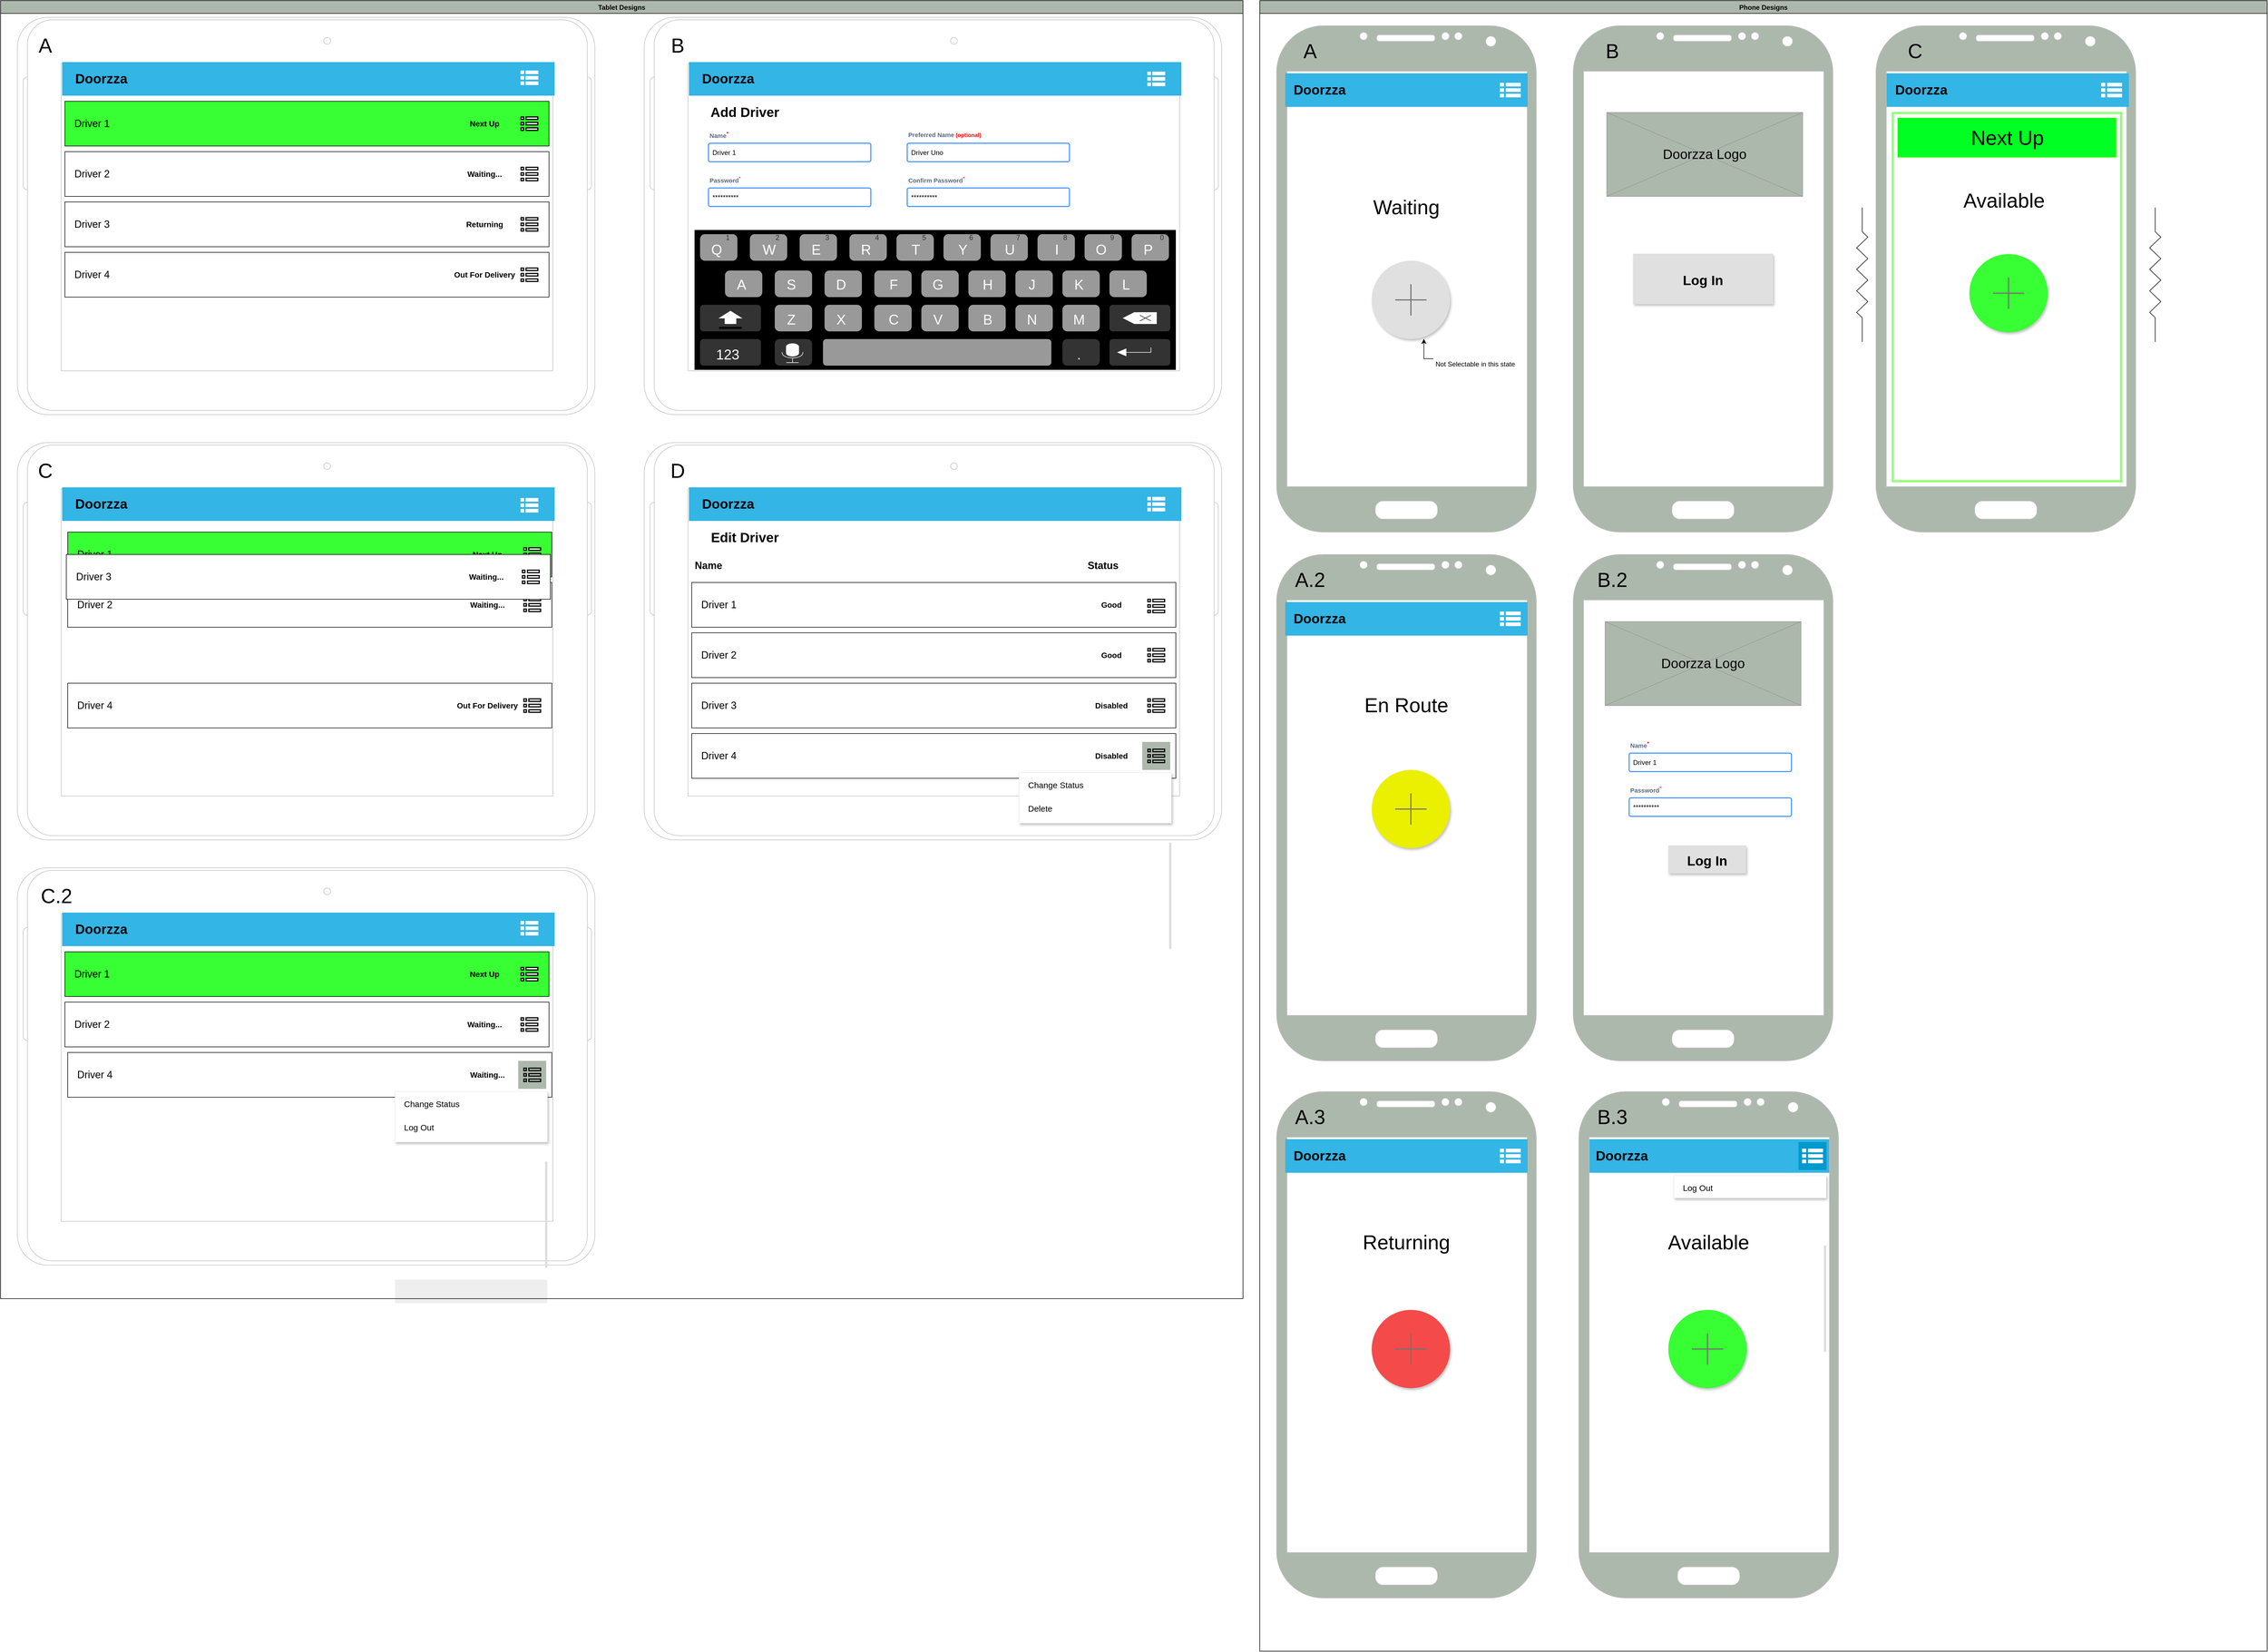 <mxfile version="14.1.8" type="github">
  <diagram id="_kvu0tcYkDNjvVevsuzK" name="Page-1">
    <mxGraphModel dx="6648" dy="3048" grid="1" gridSize="10" guides="1" tooltips="1" connect="1" arrows="1" fold="1" page="1" pageScale="1" pageWidth="850" pageHeight="1100" math="0" shadow="0">
      <root>
        <mxCell id="0" />
        <mxCell id="1" parent="0" />
        <mxCell id="7wyjwXwu_f_uyT5WJrwB-4" value="" style="verticalLabelPosition=bottom;verticalAlign=top;html=1;shadow=0;dashed=0;strokeWidth=1;shape=mxgraph.android.tab2;strokeColor=#c0c0c0;direction=north;" vertex="1" parent="1">
          <mxGeometry x="40" y="800" width="1031.91" height="710" as="geometry" />
        </mxCell>
        <mxCell id="7wyjwXwu_f_uyT5WJrwB-143" value="" style="group" vertex="1" connectable="0" parent="1">
          <mxGeometry x="130" y="960" width="865" height="80" as="geometry" />
        </mxCell>
        <mxCell id="7wyjwXwu_f_uyT5WJrwB-144" value="&lt;font style=&quot;font-size: 18px&quot;&gt;&amp;nbsp; &amp;nbsp;Driver 1&lt;/font&gt;" style="whiteSpace=wrap;html=1;align=left;fillColor=#38FF33;" vertex="1" parent="7wyjwXwu_f_uyT5WJrwB-143">
          <mxGeometry width="865" height="80" as="geometry" />
        </mxCell>
        <mxCell id="7wyjwXwu_f_uyT5WJrwB-145" value="&lt;font style=&quot;font-size: 14px&quot;&gt;&lt;b&gt;Next Up&lt;/b&gt;&lt;/font&gt;" style="text;html=1;strokeColor=none;fillColor=none;align=center;verticalAlign=middle;whiteSpace=wrap;rounded=0;" vertex="1" parent="7wyjwXwu_f_uyT5WJrwB-143">
          <mxGeometry x="715" y="30" width="70" height="20" as="geometry" />
        </mxCell>
        <mxCell id="7wyjwXwu_f_uyT5WJrwB-146" value="" style="html=1;verticalLabelPosition=bottom;align=center;labelBackgroundColor=#000000;verticalAlign=top;strokeWidth=2;strokeColor=#000000;shadow=0;dashed=0;shape=mxgraph.ios7.icons.preferences;pointerEvents=1" vertex="1" parent="7wyjwXwu_f_uyT5WJrwB-143">
          <mxGeometry x="815" y="28" width="30" height="24" as="geometry" />
        </mxCell>
        <mxCell id="7wyjwXwu_f_uyT5WJrwB-147" value="" style="group" vertex="1" connectable="0" parent="1">
          <mxGeometry x="130" y="1050" width="865" height="118" as="geometry" />
        </mxCell>
        <mxCell id="7wyjwXwu_f_uyT5WJrwB-148" value="&lt;font style=&quot;font-size: 18px&quot;&gt;&amp;nbsp; &amp;nbsp;Driver 2&lt;/font&gt;" style="whiteSpace=wrap;html=1;align=left;fillColor=#FFFFFF;" vertex="1" parent="7wyjwXwu_f_uyT5WJrwB-147">
          <mxGeometry width="865" height="80" as="geometry" />
        </mxCell>
        <mxCell id="7wyjwXwu_f_uyT5WJrwB-149" value="&lt;font style=&quot;font-size: 14px&quot;&gt;&lt;b&gt;Waiting...&lt;/b&gt;&lt;/font&gt;" style="text;html=1;strokeColor=none;fillColor=none;align=center;verticalAlign=middle;whiteSpace=wrap;rounded=0;" vertex="1" parent="7wyjwXwu_f_uyT5WJrwB-147">
          <mxGeometry x="715" y="30" width="70" height="20" as="geometry" />
        </mxCell>
        <mxCell id="7wyjwXwu_f_uyT5WJrwB-150" value="" style="html=1;verticalLabelPosition=bottom;align=center;labelBackgroundColor=#000000;verticalAlign=top;strokeWidth=2;strokeColor=#000000;shadow=0;dashed=0;shape=mxgraph.ios7.icons.preferences;pointerEvents=1" vertex="1" parent="7wyjwXwu_f_uyT5WJrwB-147">
          <mxGeometry x="815" y="28" width="30" height="24" as="geometry" />
        </mxCell>
        <mxCell id="7wyjwXwu_f_uyT5WJrwB-151" value="" style="group" vertex="1" connectable="0" parent="1">
          <mxGeometry x="127.5" y="1000" width="865" height="80" as="geometry" />
        </mxCell>
        <mxCell id="7wyjwXwu_f_uyT5WJrwB-152" value="&lt;font style=&quot;font-size: 18px&quot;&gt;&amp;nbsp; &amp;nbsp;Driver 3&lt;/font&gt;" style="whiteSpace=wrap;html=1;align=left;fillColor=#FFFFFF;" vertex="1" parent="7wyjwXwu_f_uyT5WJrwB-151">
          <mxGeometry width="865" height="80" as="geometry" />
        </mxCell>
        <mxCell id="7wyjwXwu_f_uyT5WJrwB-153" value="&lt;font style=&quot;font-size: 14px&quot;&gt;&lt;b&gt;Waiting...&lt;/b&gt;&lt;/font&gt;" style="text;html=1;strokeColor=none;fillColor=none;align=center;verticalAlign=middle;whiteSpace=wrap;rounded=0;" vertex="1" parent="7wyjwXwu_f_uyT5WJrwB-151">
          <mxGeometry x="715" y="30" width="70" height="20" as="geometry" />
        </mxCell>
        <mxCell id="7wyjwXwu_f_uyT5WJrwB-154" value="" style="html=1;verticalLabelPosition=bottom;align=center;labelBackgroundColor=#000000;verticalAlign=top;strokeWidth=2;strokeColor=#000000;shadow=0;dashed=0;shape=mxgraph.ios7.icons.preferences;pointerEvents=1" vertex="1" parent="7wyjwXwu_f_uyT5WJrwB-151">
          <mxGeometry x="815" y="28" width="30" height="24" as="geometry" />
        </mxCell>
        <mxCell id="7wyjwXwu_f_uyT5WJrwB-5" value="" style="verticalLabelPosition=bottom;verticalAlign=top;html=1;shadow=0;dashed=0;strokeWidth=1;shape=mxgraph.android.tab2;strokeColor=#c0c0c0;direction=north;" vertex="1" parent="1">
          <mxGeometry x="1160" y="800" width="1031.91" height="710" as="geometry" />
        </mxCell>
        <mxCell id="7wyjwXwu_f_uyT5WJrwB-2" value="" style="verticalLabelPosition=bottom;verticalAlign=top;html=1;shadow=0;dashed=0;strokeWidth=1;shape=mxgraph.android.tab2;strokeColor=#c0c0c0;direction=north;" vertex="1" parent="1">
          <mxGeometry x="40" y="40" width="1031.91" height="710" as="geometry" />
        </mxCell>
        <mxCell id="7wyjwXwu_f_uyT5WJrwB-3" value="" style="verticalLabelPosition=bottom;verticalAlign=top;html=1;shadow=0;dashed=0;strokeWidth=1;shape=mxgraph.android.tab2;strokeColor=#c0c0c0;direction=north;" vertex="1" parent="1">
          <mxGeometry x="1160" y="40" width="1031.91" height="710" as="geometry" />
        </mxCell>
        <mxCell id="7wyjwXwu_f_uyT5WJrwB-6" value="&lt;font style=&quot;font-size: 36px&quot;&gt;A&lt;/font&gt;" style="text;html=1;strokeColor=none;fillColor=none;align=center;verticalAlign=middle;whiteSpace=wrap;rounded=0;" vertex="1" parent="1">
          <mxGeometry x="50" y="50" width="80" height="80" as="geometry" />
        </mxCell>
        <mxCell id="7wyjwXwu_f_uyT5WJrwB-7" value="&lt;font style=&quot;font-size: 36px&quot;&gt;B&lt;/font&gt;" style="text;html=1;strokeColor=none;fillColor=none;align=center;verticalAlign=middle;whiteSpace=wrap;rounded=0;" vertex="1" parent="1">
          <mxGeometry x="1180" y="50" width="80" height="80" as="geometry" />
        </mxCell>
        <mxCell id="7wyjwXwu_f_uyT5WJrwB-8" value="&lt;font style=&quot;font-size: 36px&quot;&gt;C&lt;/font&gt;" style="text;html=1;strokeColor=none;fillColor=none;align=center;verticalAlign=middle;whiteSpace=wrap;rounded=0;" vertex="1" parent="1">
          <mxGeometry x="50" y="810" width="80" height="80" as="geometry" />
        </mxCell>
        <mxCell id="7wyjwXwu_f_uyT5WJrwB-9" value="&lt;font style=&quot;font-size: 36px&quot;&gt;D&lt;/font&gt;" style="text;html=1;strokeColor=none;fillColor=none;align=center;verticalAlign=middle;whiteSpace=wrap;rounded=0;" vertex="1" parent="1">
          <mxGeometry x="1180" y="810" width="80" height="80" as="geometry" />
        </mxCell>
        <mxCell id="7wyjwXwu_f_uyT5WJrwB-10" value="" style="verticalLabelPosition=bottom;verticalAlign=top;html=1;shadow=0;dashed=0;strokeWidth=1;shape=mxgraph.android.keyboard;" vertex="1" parent="1">
          <mxGeometry x="1250" y="420" width="860" height="250" as="geometry" />
        </mxCell>
        <mxCell id="7wyjwXwu_f_uyT5WJrwB-11" value="" style="verticalLabelPosition=bottom;verticalAlign=top;html=1;shadow=0;dashed=0;strokeWidth=1;strokeColor=none;shape=rect;fillColor=#33b5e5;" vertex="1" parent="1">
          <mxGeometry x="120" y="120" width="880" height="60" as="geometry" />
        </mxCell>
        <mxCell id="7wyjwXwu_f_uyT5WJrwB-13" value="" style="verticalLabelPosition=bottom;verticalAlign=top;html=1;shadow=0;dashed=0;strokeWidth=1;strokeColor=none;shape=rect;fillColor=#33b5e5;" vertex="1" parent="1">
          <mxGeometry x="120" y="880" width="880" height="60" as="geometry" />
        </mxCell>
        <mxCell id="7wyjwXwu_f_uyT5WJrwB-14" value="" style="verticalLabelPosition=bottom;verticalAlign=top;html=1;shadow=0;dashed=0;strokeWidth=1;strokeColor=none;shape=rect;fillColor=#33b5e5;" vertex="1" parent="1">
          <mxGeometry x="1240" y="880" width="880" height="60" as="geometry" />
        </mxCell>
        <mxCell id="7wyjwXwu_f_uyT5WJrwB-15" value="&lt;font style=&quot;font-size: 24px&quot;&gt;&lt;b&gt;Doorzza&lt;/b&gt;&lt;/font&gt;" style="text;html=1;strokeColor=none;fillColor=none;align=center;verticalAlign=middle;whiteSpace=wrap;rounded=0;color=#ffffff;" vertex="1" parent="1">
          <mxGeometry x="170" y="140" width="40" height="20" as="geometry" />
        </mxCell>
        <mxCell id="7wyjwXwu_f_uyT5WJrwB-17" value="&lt;font style=&quot;font-size: 24px&quot;&gt;&lt;b&gt;Doorzza&lt;/b&gt;&lt;/font&gt;" style="text;html=1;strokeColor=none;fillColor=none;align=center;verticalAlign=middle;whiteSpace=wrap;rounded=0;" vertex="1" parent="1">
          <mxGeometry x="170" y="900" width="40" height="20" as="geometry" />
        </mxCell>
        <mxCell id="7wyjwXwu_f_uyT5WJrwB-18" value="&lt;font style=&quot;font-size: 24px&quot;&gt;&lt;b&gt;Doorzza&lt;/b&gt;&lt;/font&gt;" style="text;html=1;strokeColor=none;fillColor=none;align=center;verticalAlign=middle;whiteSpace=wrap;rounded=0;" vertex="1" parent="1">
          <mxGeometry x="1290" y="900" width="40" height="20" as="geometry" />
        </mxCell>
        <mxCell id="7wyjwXwu_f_uyT5WJrwB-22" value="&lt;font style=&quot;font-size: 24px&quot;&gt;&lt;b&gt;Add Driver&lt;/b&gt;&lt;/font&gt;" style="text;html=1;strokeColor=none;fillColor=none;align=center;verticalAlign=middle;whiteSpace=wrap;rounded=0;" vertex="1" parent="1">
          <mxGeometry x="1270" y="200" width="140" height="20" as="geometry" />
        </mxCell>
        <mxCell id="7wyjwXwu_f_uyT5WJrwB-45" value="" style="html=1;verticalLabelPosition=bottom;align=center;labelBackgroundColor=#ffffff;verticalAlign=top;strokeWidth=2;strokeColor=#ffffff;shadow=0;dashed=0;shape=mxgraph.ios7.icons.preferences;pointerEvents=1" vertex="1" parent="1">
          <mxGeometry x="940" y="136" width="30" height="24" as="geometry" />
        </mxCell>
        <mxCell id="7wyjwXwu_f_uyT5WJrwB-46" value="" style="html=1;verticalLabelPosition=bottom;align=center;labelBackgroundColor=#ffffff;verticalAlign=top;strokeWidth=2;strokeColor=#ffffff;shadow=0;dashed=0;shape=mxgraph.ios7.icons.preferences;pointerEvents=1" vertex="1" parent="1">
          <mxGeometry x="940" y="900" width="30" height="24" as="geometry" />
        </mxCell>
        <mxCell id="7wyjwXwu_f_uyT5WJrwB-48" value="" style="html=1;verticalLabelPosition=bottom;align=center;labelBackgroundColor=#ffffff;verticalAlign=top;strokeWidth=2;strokeColor=#ffffff;shadow=0;dashed=0;shape=mxgraph.ios7.icons.preferences;pointerEvents=1" vertex="1" parent="1">
          <mxGeometry x="2060" y="898" width="30" height="24" as="geometry" />
        </mxCell>
        <mxCell id="7wyjwXwu_f_uyT5WJrwB-49" value="Name&lt;sup&gt;&lt;font color=&quot;#ff0000&quot;&gt;*&lt;/font&gt;&lt;/sup&gt;" style="fillColor=none;strokeColor=none;html=1;fontSize=11;fontStyle=0;align=left;fontColor=#596780;fontStyle=1;fontSize=11" vertex="1" parent="1">
          <mxGeometry x="1275" y="240" width="240" height="20" as="geometry" />
        </mxCell>
        <mxCell id="7wyjwXwu_f_uyT5WJrwB-50" value="Driver 1" style="rounded=1;arcSize=9;align=left;spacingLeft=5;strokeColor=#4C9AFF;html=1;strokeWidth=2;fontSize=12;fillColor=#FFFFFF;" vertex="1" parent="1">
          <mxGeometry x="1275" y="265" width="290" height="33" as="geometry" />
        </mxCell>
        <mxCell id="7wyjwXwu_f_uyT5WJrwB-53" value="Password&lt;sup style=&quot;font-weight: normal&quot;&gt;&lt;font color=&quot;#ff0000&quot;&gt;*&lt;/font&gt;&lt;/sup&gt;" style="fillColor=none;strokeColor=none;html=1;fontSize=11;fontStyle=0;align=left;fontColor=#596780;fontStyle=1;fontSize=11" vertex="1" parent="1">
          <mxGeometry x="1275" y="320" width="240" height="20" as="geometry" />
        </mxCell>
        <mxCell id="7wyjwXwu_f_uyT5WJrwB-54" value="**********" style="rounded=1;arcSize=9;align=left;spacingLeft=5;strokeColor=#4C9AFF;html=1;strokeWidth=2;fontSize=12;fillColor=#FFFFFF;" vertex="1" parent="1">
          <mxGeometry x="1275" y="345" width="290" height="33" as="geometry" />
        </mxCell>
        <mxCell id="7wyjwXwu_f_uyT5WJrwB-55" value="Preferred Name&lt;font color=&quot;#ff0000&quot; size=&quot;1&quot;&gt;&amp;nbsp;(optional)&lt;/font&gt;" style="fillColor=none;strokeColor=none;html=1;fontSize=11;fontStyle=0;align=left;fontColor=#596780;fontStyle=1;fontSize=11" vertex="1" parent="1">
          <mxGeometry x="1630" y="240" width="240" height="20" as="geometry" />
        </mxCell>
        <mxCell id="7wyjwXwu_f_uyT5WJrwB-56" value="Driver Uno" style="rounded=1;arcSize=9;align=left;spacingLeft=5;strokeColor=#4C9AFF;html=1;strokeWidth=2;fontSize=12;fillColor=#FFFFFF;" vertex="1" parent="1">
          <mxGeometry x="1630" y="265" width="290" height="33" as="geometry" />
        </mxCell>
        <mxCell id="7wyjwXwu_f_uyT5WJrwB-75" value="&lt;font style=&quot;font-size: 24px&quot;&gt;&lt;b&gt;Edit Driver&lt;/b&gt;&lt;/font&gt;" style="text;html=1;strokeColor=none;fillColor=none;align=center;verticalAlign=middle;whiteSpace=wrap;rounded=0;" vertex="1" parent="1">
          <mxGeometry x="1270" y="960" width="140" height="20" as="geometry" />
        </mxCell>
        <mxCell id="7wyjwXwu_f_uyT5WJrwB-104" value="&lt;font style=&quot;font-size: 18px&quot;&gt;&amp;nbsp; &amp;nbsp;Driver 1&lt;/font&gt;" style="whiteSpace=wrap;html=1;align=left;fillColor=#FFFFFF;" vertex="1" parent="1">
          <mxGeometry x="1245" y="1050" width="865" height="80" as="geometry" />
        </mxCell>
        <mxCell id="7wyjwXwu_f_uyT5WJrwB-105" value="&lt;font style=&quot;font-size: 14px&quot;&gt;&lt;b&gt;Good&lt;/b&gt;&lt;/font&gt;" style="text;html=1;strokeColor=none;fillColor=none;align=center;verticalAlign=middle;whiteSpace=wrap;rounded=0;" vertex="1" parent="1">
          <mxGeometry x="1960" y="1080" width="70" height="20" as="geometry" />
        </mxCell>
        <mxCell id="7wyjwXwu_f_uyT5WJrwB-106" value="&lt;font style=&quot;font-size: 18px&quot;&gt;&amp;nbsp; &amp;nbsp;Driver 2&lt;/font&gt;" style="whiteSpace=wrap;html=1;align=left;fillColor=#FFFFFF;" vertex="1" parent="1">
          <mxGeometry x="1245" y="1140" width="865" height="80" as="geometry" />
        </mxCell>
        <mxCell id="7wyjwXwu_f_uyT5WJrwB-107" value="&lt;font style=&quot;font-size: 14px&quot;&gt;&lt;b&gt;Good&lt;/b&gt;&lt;/font&gt;" style="text;html=1;strokeColor=none;fillColor=none;align=center;verticalAlign=middle;whiteSpace=wrap;rounded=0;" vertex="1" parent="1">
          <mxGeometry x="1960" y="1170" width="70" height="20" as="geometry" />
        </mxCell>
        <mxCell id="7wyjwXwu_f_uyT5WJrwB-108" value="&lt;font style=&quot;font-size: 18px&quot;&gt;&amp;nbsp; &amp;nbsp;Driver 3&lt;/font&gt;" style="whiteSpace=wrap;html=1;align=left;fillColor=#FFFFFF;" vertex="1" parent="1">
          <mxGeometry x="1245" y="1230" width="865" height="80" as="geometry" />
        </mxCell>
        <mxCell id="7wyjwXwu_f_uyT5WJrwB-109" value="&lt;font style=&quot;font-size: 14px&quot;&gt;&lt;b&gt;Disabled&lt;/b&gt;&lt;/font&gt;" style="text;html=1;strokeColor=none;fillColor=none;align=center;verticalAlign=middle;whiteSpace=wrap;rounded=0;" vertex="1" parent="1">
          <mxGeometry x="1960" y="1260" width="70" height="20" as="geometry" />
        </mxCell>
        <mxCell id="7wyjwXwu_f_uyT5WJrwB-110" value="" style="html=1;verticalLabelPosition=bottom;align=center;labelBackgroundColor=#000000;verticalAlign=top;strokeWidth=2;strokeColor=#000000;shadow=0;dashed=0;shape=mxgraph.ios7.icons.preferences;pointerEvents=1" vertex="1" parent="1">
          <mxGeometry x="2060" y="1080" width="30" height="24" as="geometry" />
        </mxCell>
        <mxCell id="7wyjwXwu_f_uyT5WJrwB-111" value="" style="html=1;verticalLabelPosition=bottom;align=center;labelBackgroundColor=#000000;verticalAlign=top;strokeWidth=2;strokeColor=#000000;shadow=0;dashed=0;shape=mxgraph.ios7.icons.preferences;pointerEvents=1" vertex="1" parent="1">
          <mxGeometry x="2060" y="1168" width="30" height="24" as="geometry" />
        </mxCell>
        <mxCell id="7wyjwXwu_f_uyT5WJrwB-112" value="" style="html=1;verticalLabelPosition=bottom;align=center;labelBackgroundColor=#000000;verticalAlign=top;strokeWidth=2;strokeColor=#000000;shadow=0;dashed=0;shape=mxgraph.ios7.icons.preferences;pointerEvents=1" vertex="1" parent="1">
          <mxGeometry x="2060" y="1258" width="30" height="24" as="geometry" />
        </mxCell>
        <mxCell id="7wyjwXwu_f_uyT5WJrwB-113" value="&lt;b&gt;&lt;font style=&quot;font-size: 18px&quot;&gt;Name&lt;/font&gt;&lt;/b&gt;" style="text;html=1;strokeColor=none;fillColor=none;align=center;verticalAlign=middle;whiteSpace=wrap;rounded=0;" vertex="1" parent="1">
          <mxGeometry x="1255" y="1010" width="40" height="20" as="geometry" />
        </mxCell>
        <mxCell id="7wyjwXwu_f_uyT5WJrwB-114" value="&lt;b&gt;&lt;font style=&quot;font-size: 18px&quot;&gt;Status&lt;/font&gt;&lt;/b&gt;" style="text;html=1;strokeColor=none;fillColor=none;align=center;verticalAlign=middle;whiteSpace=wrap;rounded=0;" vertex="1" parent="1">
          <mxGeometry x="1960" y="1010" width="40" height="20" as="geometry" />
        </mxCell>
        <mxCell id="7wyjwXwu_f_uyT5WJrwB-140" value="" style="group" vertex="1" connectable="0" parent="1">
          <mxGeometry x="125" y="280" width="865" height="80" as="geometry" />
        </mxCell>
        <mxCell id="7wyjwXwu_f_uyT5WJrwB-62" value="&lt;font style=&quot;font-size: 18px&quot;&gt;&amp;nbsp; &amp;nbsp;Driver 2&lt;/font&gt;" style="whiteSpace=wrap;html=1;align=left;fillColor=#FFFFFF;" vertex="1" parent="7wyjwXwu_f_uyT5WJrwB-140">
          <mxGeometry width="865" height="80" as="geometry" />
        </mxCell>
        <mxCell id="7wyjwXwu_f_uyT5WJrwB-64" value="&lt;font style=&quot;font-size: 14px&quot;&gt;&lt;b&gt;Waiting...&lt;/b&gt;&lt;/font&gt;" style="text;html=1;strokeColor=none;fillColor=none;align=center;verticalAlign=middle;whiteSpace=wrap;rounded=0;" vertex="1" parent="7wyjwXwu_f_uyT5WJrwB-140">
          <mxGeometry x="715" y="30" width="70" height="20" as="geometry" />
        </mxCell>
        <mxCell id="7wyjwXwu_f_uyT5WJrwB-135" value="" style="html=1;verticalLabelPosition=bottom;align=center;labelBackgroundColor=#000000;verticalAlign=top;strokeWidth=2;strokeColor=#000000;shadow=0;dashed=0;shape=mxgraph.ios7.icons.preferences;pointerEvents=1" vertex="1" parent="7wyjwXwu_f_uyT5WJrwB-140">
          <mxGeometry x="815" y="28" width="30" height="24" as="geometry" />
        </mxCell>
        <mxCell id="7wyjwXwu_f_uyT5WJrwB-141" value="" style="group" vertex="1" connectable="0" parent="1">
          <mxGeometry x="125" y="370" width="865" height="80" as="geometry" />
        </mxCell>
        <mxCell id="7wyjwXwu_f_uyT5WJrwB-61" value="&lt;font style=&quot;font-size: 18px&quot;&gt;&amp;nbsp; &amp;nbsp;Driver 3&lt;/font&gt;" style="whiteSpace=wrap;html=1;align=left;fillColor=#FFFFFF;" vertex="1" parent="7wyjwXwu_f_uyT5WJrwB-141">
          <mxGeometry width="865" height="80" as="geometry" />
        </mxCell>
        <mxCell id="7wyjwXwu_f_uyT5WJrwB-65" value="&lt;font style=&quot;font-size: 14px&quot;&gt;&lt;b&gt;Returning&lt;/b&gt;&lt;/font&gt;" style="text;html=1;strokeColor=none;fillColor=none;align=center;verticalAlign=middle;whiteSpace=wrap;rounded=0;" vertex="1" parent="7wyjwXwu_f_uyT5WJrwB-141">
          <mxGeometry x="715" y="30" width="70" height="20" as="geometry" />
        </mxCell>
        <mxCell id="7wyjwXwu_f_uyT5WJrwB-136" value="" style="html=1;verticalLabelPosition=bottom;align=center;labelBackgroundColor=#000000;verticalAlign=top;strokeWidth=2;strokeColor=#000000;shadow=0;dashed=0;shape=mxgraph.ios7.icons.preferences;pointerEvents=1" vertex="1" parent="7wyjwXwu_f_uyT5WJrwB-141">
          <mxGeometry x="815" y="28" width="30" height="24" as="geometry" />
        </mxCell>
        <mxCell id="7wyjwXwu_f_uyT5WJrwB-142" value="" style="group" vertex="1" connectable="0" parent="1">
          <mxGeometry x="125" y="460" width="865" height="80" as="geometry" />
        </mxCell>
        <mxCell id="7wyjwXwu_f_uyT5WJrwB-63" value="&lt;font style=&quot;font-size: 18px&quot;&gt;&amp;nbsp; &amp;nbsp;Driver 4&lt;/font&gt;" style="whiteSpace=wrap;html=1;align=left;fillColor=#FFFFFF;" vertex="1" parent="7wyjwXwu_f_uyT5WJrwB-142">
          <mxGeometry width="865" height="80" as="geometry" />
        </mxCell>
        <mxCell id="7wyjwXwu_f_uyT5WJrwB-66" value="&lt;font style=&quot;font-size: 14px&quot;&gt;&lt;b&gt;Out For Delivery&lt;/b&gt;&lt;/font&gt;" style="text;html=1;strokeColor=none;fillColor=none;align=center;verticalAlign=middle;whiteSpace=wrap;rounded=0;" vertex="1" parent="7wyjwXwu_f_uyT5WJrwB-142">
          <mxGeometry x="685" y="30" width="130" height="20" as="geometry" />
        </mxCell>
        <mxCell id="7wyjwXwu_f_uyT5WJrwB-137" value="" style="html=1;verticalLabelPosition=bottom;align=center;labelBackgroundColor=#000000;verticalAlign=top;strokeWidth=2;strokeColor=#000000;shadow=0;dashed=0;shape=mxgraph.ios7.icons.preferences;pointerEvents=1" vertex="1" parent="7wyjwXwu_f_uyT5WJrwB-142">
          <mxGeometry x="815" y="28" width="30" height="24" as="geometry" />
        </mxCell>
        <mxCell id="7wyjwXwu_f_uyT5WJrwB-155" value="" style="group" vertex="1" connectable="0" parent="1">
          <mxGeometry x="130" y="1230" width="865" height="80" as="geometry" />
        </mxCell>
        <mxCell id="7wyjwXwu_f_uyT5WJrwB-156" value="&lt;font style=&quot;font-size: 18px&quot;&gt;&amp;nbsp; &amp;nbsp;Driver 4&lt;/font&gt;" style="whiteSpace=wrap;html=1;align=left;fillColor=#FFFFFF;" vertex="1" parent="7wyjwXwu_f_uyT5WJrwB-155">
          <mxGeometry width="865" height="80" as="geometry" />
        </mxCell>
        <mxCell id="7wyjwXwu_f_uyT5WJrwB-157" value="&lt;font style=&quot;font-size: 14px&quot;&gt;&lt;b&gt;Out For Delivery&lt;/b&gt;&lt;/font&gt;" style="text;html=1;strokeColor=none;fillColor=none;align=center;verticalAlign=middle;whiteSpace=wrap;rounded=0;" vertex="1" parent="7wyjwXwu_f_uyT5WJrwB-155">
          <mxGeometry x="685" y="30" width="130" height="20" as="geometry" />
        </mxCell>
        <mxCell id="7wyjwXwu_f_uyT5WJrwB-158" value="" style="html=1;verticalLabelPosition=bottom;align=center;labelBackgroundColor=#000000;verticalAlign=top;strokeWidth=2;strokeColor=#000000;shadow=0;dashed=0;shape=mxgraph.ios7.icons.preferences;pointerEvents=1" vertex="1" parent="7wyjwXwu_f_uyT5WJrwB-155">
          <mxGeometry x="815" y="28" width="30" height="24" as="geometry" />
        </mxCell>
        <mxCell id="7wyjwXwu_f_uyT5WJrwB-131" value="" style="shape=image;html=1;verticalAlign=top;verticalLabelPosition=bottom;labelBackgroundColor=#ffffff;imageAspect=0;aspect=fixed;image=https://cdn2.iconfinder.com/data/icons/font-awesome/1792/hand-o-up-128.png;fillColor=#ADB8AC;" vertex="1" parent="1">
          <mxGeometry x="740" y="1050" width="128" height="128" as="geometry" />
        </mxCell>
        <mxCell id="7wyjwXwu_f_uyT5WJrwB-181" value="" style="verticalLabelPosition=bottom;verticalAlign=top;html=1;shadow=0;dashed=0;strokeWidth=1;shape=mxgraph.android.tab2;strokeColor=#c0c0c0;direction=north;" vertex="1" parent="1">
          <mxGeometry x="40" y="1560" width="1031.91" height="710" as="geometry" />
        </mxCell>
        <mxCell id="7wyjwXwu_f_uyT5WJrwB-182" value="&lt;font style=&quot;font-size: 36px&quot;&gt;C.2&lt;/font&gt;" style="text;html=1;strokeColor=none;fillColor=none;align=center;verticalAlign=middle;whiteSpace=wrap;rounded=0;" vertex="1" parent="1">
          <mxGeometry x="70" y="1570" width="80" height="80" as="geometry" />
        </mxCell>
        <mxCell id="7wyjwXwu_f_uyT5WJrwB-183" value="" style="verticalLabelPosition=bottom;verticalAlign=top;html=1;shadow=0;dashed=0;strokeWidth=1;strokeColor=none;shape=rect;fillColor=#33b5e5;" vertex="1" parent="1">
          <mxGeometry x="120" y="1640" width="880" height="60" as="geometry" />
        </mxCell>
        <mxCell id="7wyjwXwu_f_uyT5WJrwB-184" value="&lt;font style=&quot;font-size: 24px&quot;&gt;&lt;b&gt;Doorzza&lt;/b&gt;&lt;/font&gt;" style="text;html=1;strokeColor=none;fillColor=none;align=center;verticalAlign=middle;whiteSpace=wrap;rounded=0;color=#ffffff;" vertex="1" parent="1">
          <mxGeometry x="170" y="1660" width="40" height="20" as="geometry" />
        </mxCell>
        <mxCell id="7wyjwXwu_f_uyT5WJrwB-185" value="" style="html=1;verticalLabelPosition=bottom;align=center;labelBackgroundColor=#ffffff;verticalAlign=top;strokeWidth=2;strokeColor=#ffffff;shadow=0;dashed=0;shape=mxgraph.ios7.icons.preferences;pointerEvents=1" vertex="1" parent="1">
          <mxGeometry x="940" y="1656" width="30" height="24" as="geometry" />
        </mxCell>
        <mxCell id="7wyjwXwu_f_uyT5WJrwB-186" value="" style="group" vertex="1" connectable="0" parent="1">
          <mxGeometry x="125" y="1710" width="865" height="80" as="geometry" />
        </mxCell>
        <mxCell id="7wyjwXwu_f_uyT5WJrwB-187" value="&lt;font style=&quot;font-size: 18px&quot;&gt;&amp;nbsp; &amp;nbsp;Driver 1&lt;/font&gt;" style="whiteSpace=wrap;html=1;align=left;fillColor=#38FF33;" vertex="1" parent="7wyjwXwu_f_uyT5WJrwB-186">
          <mxGeometry width="865" height="80" as="geometry" />
        </mxCell>
        <mxCell id="7wyjwXwu_f_uyT5WJrwB-188" value="&lt;font style=&quot;font-size: 14px&quot;&gt;&lt;b&gt;Next Up&lt;/b&gt;&lt;/font&gt;" style="text;html=1;strokeColor=none;fillColor=none;align=center;verticalAlign=middle;whiteSpace=wrap;rounded=0;" vertex="1" parent="7wyjwXwu_f_uyT5WJrwB-186">
          <mxGeometry x="715" y="30" width="70" height="20" as="geometry" />
        </mxCell>
        <mxCell id="7wyjwXwu_f_uyT5WJrwB-189" value="" style="html=1;verticalLabelPosition=bottom;align=center;labelBackgroundColor=#000000;verticalAlign=top;strokeWidth=2;strokeColor=#000000;shadow=0;dashed=0;shape=mxgraph.ios7.icons.preferences;pointerEvents=1" vertex="1" parent="7wyjwXwu_f_uyT5WJrwB-186">
          <mxGeometry x="815" y="28" width="30" height="24" as="geometry" />
        </mxCell>
        <mxCell id="7wyjwXwu_f_uyT5WJrwB-190" value="" style="group" vertex="1" connectable="0" parent="1">
          <mxGeometry x="125" y="1800" width="865" height="80" as="geometry" />
        </mxCell>
        <mxCell id="7wyjwXwu_f_uyT5WJrwB-191" value="&lt;font style=&quot;font-size: 18px&quot;&gt;&amp;nbsp; &amp;nbsp;Driver 2&lt;/font&gt;" style="whiteSpace=wrap;html=1;align=left;fillColor=#FFFFFF;" vertex="1" parent="7wyjwXwu_f_uyT5WJrwB-190">
          <mxGeometry width="865" height="80" as="geometry" />
        </mxCell>
        <mxCell id="7wyjwXwu_f_uyT5WJrwB-192" value="&lt;font style=&quot;font-size: 14px&quot;&gt;&lt;b&gt;Waiting...&lt;/b&gt;&lt;/font&gt;" style="text;html=1;strokeColor=none;fillColor=none;align=center;verticalAlign=middle;whiteSpace=wrap;rounded=0;" vertex="1" parent="7wyjwXwu_f_uyT5WJrwB-190">
          <mxGeometry x="715" y="30" width="70" height="20" as="geometry" />
        </mxCell>
        <mxCell id="7wyjwXwu_f_uyT5WJrwB-193" value="" style="html=1;verticalLabelPosition=bottom;align=center;labelBackgroundColor=#000000;verticalAlign=top;strokeWidth=2;strokeColor=#000000;shadow=0;dashed=0;shape=mxgraph.ios7.icons.preferences;pointerEvents=1" vertex="1" parent="7wyjwXwu_f_uyT5WJrwB-190">
          <mxGeometry x="815" y="28" width="30" height="24" as="geometry" />
        </mxCell>
        <mxCell id="7wyjwXwu_f_uyT5WJrwB-214" value="" style="group" vertex="1" connectable="0" parent="1">
          <mxGeometry x="130" y="1890" width="865" height="160" as="geometry" />
        </mxCell>
        <mxCell id="7wyjwXwu_f_uyT5WJrwB-215" value="" style="group" vertex="1" connectable="0" parent="7wyjwXwu_f_uyT5WJrwB-214">
          <mxGeometry width="865" height="80" as="geometry" />
        </mxCell>
        <mxCell id="7wyjwXwu_f_uyT5WJrwB-216" value="&lt;font style=&quot;font-size: 18px&quot;&gt;&amp;nbsp; &amp;nbsp;Driver 4&lt;/font&gt;" style="whiteSpace=wrap;html=1;align=left;fillColor=#FFFFFF;" vertex="1" parent="7wyjwXwu_f_uyT5WJrwB-215">
          <mxGeometry width="865" height="80" as="geometry" />
        </mxCell>
        <mxCell id="7wyjwXwu_f_uyT5WJrwB-217" value="&lt;font style=&quot;font-size: 14px&quot;&gt;&lt;b&gt;Waiting...&lt;/b&gt;&lt;/font&gt;" style="text;html=1;strokeColor=none;fillColor=none;align=center;verticalAlign=middle;whiteSpace=wrap;rounded=0;" vertex="1" parent="7wyjwXwu_f_uyT5WJrwB-215">
          <mxGeometry x="715" y="30" width="70" height="20" as="geometry" />
        </mxCell>
        <mxCell id="7wyjwXwu_f_uyT5WJrwB-218" value="" style="group" vertex="1" connectable="0" parent="7wyjwXwu_f_uyT5WJrwB-215">
          <mxGeometry x="805" y="15" width="50" height="50" as="geometry" />
        </mxCell>
        <mxCell id="7wyjwXwu_f_uyT5WJrwB-219" value="" style="verticalLabelPosition=bottom;verticalAlign=top;html=1;shadow=0;dashed=0;strokeWidth=1;strokeColor=none;shape=rect;fillColor=#ADB8AC;" vertex="1" parent="7wyjwXwu_f_uyT5WJrwB-218">
          <mxGeometry width="50" height="50" as="geometry" />
        </mxCell>
        <mxCell id="7wyjwXwu_f_uyT5WJrwB-220" value="" style="html=1;verticalLabelPosition=bottom;align=center;labelBackgroundColor=#000000;verticalAlign=top;strokeWidth=2;strokeColor=#000000;shadow=0;dashed=0;shape=mxgraph.ios7.icons.preferences;pointerEvents=1;backgroundColor=#ADB8AC;fillColor=#ADB8AC;" vertex="1" parent="7wyjwXwu_f_uyT5WJrwB-218">
          <mxGeometry x="10" y="13" width="30" height="24" as="geometry" />
        </mxCell>
        <mxCell id="7wyjwXwu_f_uyT5WJrwB-221" value="" style="shape=rect;strokeColor=#eeeeee;fillColor=#ffffff;shadow=1;" vertex="1" parent="7wyjwXwu_f_uyT5WJrwB-214">
          <mxGeometry x="585" y="70" width="272" height="90" as="geometry" />
        </mxCell>
        <mxCell id="7wyjwXwu_f_uyT5WJrwB-222" value="Change Status" style="text;verticalAlign=middle;spacing=0;spacingLeft=16;fontSize=15;resizeWidth=1;" vertex="1" parent="7wyjwXwu_f_uyT5WJrwB-221">
          <mxGeometry width="272" height="42" relative="1" as="geometry" />
        </mxCell>
        <mxCell id="7wyjwXwu_f_uyT5WJrwB-223" value="Log Out" style="text;verticalAlign=middle;spacing=0;spacingLeft=16;fontSize=15;resizeWidth=1;" vertex="1" parent="7wyjwXwu_f_uyT5WJrwB-221">
          <mxGeometry width="272" height="42" relative="1" as="geometry">
            <mxPoint y="42" as="offset" />
          </mxGeometry>
        </mxCell>
        <mxCell id="7wyjwXwu_f_uyT5WJrwB-224" value="" style="text;verticalAlign=middle;spacing=0;spacingLeft=16;fontSize=15;resizeWidth=1;fillColor=#eeeeee;" vertex="1" parent="7wyjwXwu_f_uyT5WJrwB-221">
          <mxGeometry width="272" height="42" relative="1" as="geometry">
            <mxPoint y="336" as="offset" />
          </mxGeometry>
        </mxCell>
        <mxCell id="7wyjwXwu_f_uyT5WJrwB-225" value="" style="shape=rect;strokeColor=none;fillColor=#dddddd;" vertex="1" parent="7wyjwXwu_f_uyT5WJrwB-221">
          <mxGeometry x="1" width="4" height="190" relative="1" as="geometry">
            <mxPoint x="-4" y="125" as="offset" />
          </mxGeometry>
        </mxCell>
        <mxCell id="7wyjwXwu_f_uyT5WJrwB-227" value="Tablet Designs" style="swimlane;fillColor=#ADB8AC;" vertex="1" parent="1">
          <mxGeometry x="10" y="10" width="2220" height="2320" as="geometry" />
        </mxCell>
        <mxCell id="7wyjwXwu_f_uyT5WJrwB-228" value="Phone Designs" style="swimlane;fillColor=#ADB8AC;" vertex="1" parent="1">
          <mxGeometry x="2260" y="10" width="1800" height="2950" as="geometry" />
        </mxCell>
        <mxCell id="7wyjwXwu_f_uyT5WJrwB-249" value="" style="verticalLabelPosition=bottom;shadow=0;dashed=0;align=center;html=1;verticalAlign=top;strokeWidth=1;shape=mxgraph.mockup.graphics.simpleIcon;strokeColor=#999999;fillColor=#ADB8AC;" vertex="1" parent="7wyjwXwu_f_uyT5WJrwB-228">
          <mxGeometry x="620" y="200" width="350" height="150" as="geometry" />
        </mxCell>
        <mxCell id="7wyjwXwu_f_uyT5WJrwB-230" value="" style="verticalLabelPosition=bottom;verticalAlign=top;html=1;shadow=0;dashed=0;strokeWidth=1;shape=mxgraph.android.phone2;strokeColor=#c0c0c0;fillColor=#ADB8AC;" vertex="1" parent="7wyjwXwu_f_uyT5WJrwB-228">
          <mxGeometry x="560" y="45" width="464.1" height="905" as="geometry" />
        </mxCell>
        <mxCell id="7wyjwXwu_f_uyT5WJrwB-233" value="&lt;font style=&quot;font-size: 36px&quot;&gt;B&lt;/font&gt;" style="text;html=1;strokeColor=none;fillColor=none;align=center;verticalAlign=middle;whiteSpace=wrap;rounded=0;" vertex="1" parent="7wyjwXwu_f_uyT5WJrwB-228">
          <mxGeometry x="590" y="50" width="80" height="80" as="geometry" />
        </mxCell>
        <mxCell id="7wyjwXwu_f_uyT5WJrwB-244" value="" style="group" vertex="1" connectable="0" parent="7wyjwXwu_f_uyT5WJrwB-228">
          <mxGeometry x="560" y="990" width="464.1" height="905" as="geometry" />
        </mxCell>
        <mxCell id="7wyjwXwu_f_uyT5WJrwB-231" value="" style="verticalLabelPosition=bottom;verticalAlign=top;html=1;shadow=0;dashed=0;strokeWidth=1;shape=mxgraph.android.phone2;strokeColor=#c0c0c0;fillColor=#ADB8AC;" vertex="1" parent="7wyjwXwu_f_uyT5WJrwB-244">
          <mxGeometry width="464.1" height="905" as="geometry" />
        </mxCell>
        <mxCell id="7wyjwXwu_f_uyT5WJrwB-234" value="&lt;font style=&quot;font-size: 36px&quot;&gt;B.2&lt;/font&gt;" style="text;html=1;strokeColor=none;fillColor=none;align=center;verticalAlign=middle;whiteSpace=wrap;rounded=0;" vertex="1" parent="7wyjwXwu_f_uyT5WJrwB-244">
          <mxGeometry x="30" y="5" width="80" height="80" as="geometry" />
        </mxCell>
        <mxCell id="7wyjwXwu_f_uyT5WJrwB-268" value="Name&lt;sup&gt;&lt;font color=&quot;#ff0000&quot;&gt;*&lt;/font&gt;&lt;/sup&gt;" style="fillColor=none;strokeColor=none;html=1;fontSize=11;fontStyle=0;align=left;fontColor=#596780;fontStyle=1;fontSize=11" vertex="1" parent="7wyjwXwu_f_uyT5WJrwB-244">
          <mxGeometry x="100" y="330" width="240" height="20" as="geometry" />
        </mxCell>
        <mxCell id="7wyjwXwu_f_uyT5WJrwB-269" value="Driver 1" style="rounded=1;arcSize=9;align=left;spacingLeft=5;strokeColor=#4C9AFF;html=1;strokeWidth=2;fontSize=12;fillColor=#FFFFFF;" vertex="1" parent="7wyjwXwu_f_uyT5WJrwB-244">
          <mxGeometry x="100" y="355" width="290" height="33" as="geometry" />
        </mxCell>
        <mxCell id="7wyjwXwu_f_uyT5WJrwB-270" value="Password&lt;sup style=&quot;font-weight: normal&quot;&gt;&lt;font color=&quot;#ff0000&quot;&gt;*&lt;/font&gt;&lt;/sup&gt;" style="fillColor=none;strokeColor=none;html=1;fontSize=11;fontStyle=0;align=left;fontColor=#596780;fontStyle=1;fontSize=11" vertex="1" parent="7wyjwXwu_f_uyT5WJrwB-244">
          <mxGeometry x="100" y="410" width="240" height="20" as="geometry" />
        </mxCell>
        <mxCell id="7wyjwXwu_f_uyT5WJrwB-271" value="**********" style="rounded=1;arcSize=9;align=left;spacingLeft=5;strokeColor=#4C9AFF;html=1;strokeWidth=2;fontSize=12;fillColor=#FFFFFF;" vertex="1" parent="7wyjwXwu_f_uyT5WJrwB-244">
          <mxGeometry x="100" y="435" width="290" height="33" as="geometry" />
        </mxCell>
        <mxCell id="7wyjwXwu_f_uyT5WJrwB-273" value="" style="verticalLabelPosition=bottom;shadow=0;dashed=0;align=center;html=1;verticalAlign=top;strokeWidth=1;shape=mxgraph.mockup.graphics.simpleIcon;strokeColor=#999999;fillColor=#ADB8AC;" vertex="1" parent="7wyjwXwu_f_uyT5WJrwB-244">
          <mxGeometry x="57.05" y="120" width="350" height="150" as="geometry" />
        </mxCell>
        <mxCell id="7wyjwXwu_f_uyT5WJrwB-274" value="&lt;font style=&quot;font-size: 24px&quot;&gt;Doorzza Logo&lt;/font&gt;" style="text;html=1;strokeColor=none;fillColor=none;align=center;verticalAlign=middle;whiteSpace=wrap;rounded=0;" vertex="1" parent="7wyjwXwu_f_uyT5WJrwB-244">
          <mxGeometry x="132.05" y="145" width="200" height="100" as="geometry" />
        </mxCell>
        <mxCell id="7wyjwXwu_f_uyT5WJrwB-245" value="" style="verticalLabelPosition=bottom;verticalAlign=top;html=1;shadow=0;dashed=0;strokeWidth=1;shape=mxgraph.android.phone2;strokeColor=#c0c0c0;fillColor=#ADB8AC;" vertex="1" parent="7wyjwXwu_f_uyT5WJrwB-228">
          <mxGeometry x="1101" y="45" width="464.1" height="905" as="geometry" />
        </mxCell>
        <mxCell id="7wyjwXwu_f_uyT5WJrwB-246" value="&lt;font style=&quot;font-size: 36px&quot;&gt;C&lt;/font&gt;" style="text;html=1;strokeColor=none;fillColor=none;align=center;verticalAlign=middle;whiteSpace=wrap;rounded=0;" vertex="1" parent="7wyjwXwu_f_uyT5WJrwB-228">
          <mxGeometry x="1131" y="50" width="80" height="80" as="geometry" />
        </mxCell>
        <mxCell id="7wyjwXwu_f_uyT5WJrwB-247" value="Log In" style="dashed=0;align=center;fontSize=24;shape=rect;fillColor=#e0e0e0;strokeColor=none;fontStyle=1;shadow=1" vertex="1" parent="7wyjwXwu_f_uyT5WJrwB-228">
          <mxGeometry x="667.05" y="452.5" width="250" height="90" as="geometry" />
        </mxCell>
        <mxCell id="7wyjwXwu_f_uyT5WJrwB-248" value="&lt;font style=&quot;font-size: 24px&quot;&gt;Doorzza Logo&lt;/font&gt;" style="text;html=1;strokeColor=none;fillColor=none;align=center;verticalAlign=middle;whiteSpace=wrap;rounded=0;" vertex="1" parent="7wyjwXwu_f_uyT5WJrwB-228">
          <mxGeometry x="695" y="225" width="200" height="100" as="geometry" />
        </mxCell>
        <mxCell id="7wyjwXwu_f_uyT5WJrwB-280" value="" style="group" vertex="1" connectable="0" parent="7wyjwXwu_f_uyT5WJrwB-228">
          <mxGeometry x="30" y="45" width="464.1" height="905" as="geometry" />
        </mxCell>
        <mxCell id="7wyjwXwu_f_uyT5WJrwB-229" value="" style="verticalLabelPosition=bottom;verticalAlign=top;html=1;shadow=0;dashed=0;strokeWidth=1;shape=mxgraph.android.phone2;strokeColor=#c0c0c0;fillColor=#ADB8AC;" vertex="1" parent="7wyjwXwu_f_uyT5WJrwB-280">
          <mxGeometry width="464.1" height="905" as="geometry" />
        </mxCell>
        <mxCell id="7wyjwXwu_f_uyT5WJrwB-232" value="&lt;font style=&quot;font-size: 36px&quot;&gt;A&lt;/font&gt;" style="text;html=1;strokeColor=none;fillColor=none;align=center;verticalAlign=middle;whiteSpace=wrap;rounded=0;" vertex="1" parent="7wyjwXwu_f_uyT5WJrwB-280">
          <mxGeometry x="20" y="5" width="80" height="80" as="geometry" />
        </mxCell>
        <mxCell id="7wyjwXwu_f_uyT5WJrwB-241" value="" style="verticalLabelPosition=bottom;verticalAlign=top;html=1;shadow=0;dashed=0;strokeWidth=1;strokeColor=none;shape=rect;fillColor=#33b5e5;" vertex="1" parent="7wyjwXwu_f_uyT5WJrwB-280">
          <mxGeometry x="15.58" y="85" width="432.95" height="60" as="geometry" />
        </mxCell>
        <mxCell id="7wyjwXwu_f_uyT5WJrwB-242" value="&lt;font style=&quot;font-size: 24px&quot;&gt;&lt;b&gt;Doorzza&lt;/b&gt;&lt;/font&gt;" style="text;html=1;strokeColor=none;fillColor=none;align=center;verticalAlign=middle;whiteSpace=wrap;rounded=0;" vertex="1" parent="7wyjwXwu_f_uyT5WJrwB-280">
          <mxGeometry x="44.43" y="105" width="65.57" height="20" as="geometry" />
        </mxCell>
        <mxCell id="7wyjwXwu_f_uyT5WJrwB-243" value="" style="html=1;verticalLabelPosition=bottom;align=center;labelBackgroundColor=#ffffff;verticalAlign=top;strokeWidth=2;strokeColor=#ffffff;shadow=0;dashed=0;shape=mxgraph.ios7.icons.preferences;pointerEvents=1" vertex="1" parent="7wyjwXwu_f_uyT5WJrwB-280">
          <mxGeometry x="400" y="103" width="35.34" height="24" as="geometry" />
        </mxCell>
        <mxCell id="7wyjwXwu_f_uyT5WJrwB-311" value="&lt;font style=&quot;font-size: 36px&quot;&gt;Waiting&lt;/font&gt;" style="text;html=1;strokeColor=none;fillColor=none;align=center;verticalAlign=middle;whiteSpace=wrap;rounded=0;" vertex="1" parent="7wyjwXwu_f_uyT5WJrwB-280">
          <mxGeometry x="92.06" y="255" width="280" height="137" as="geometry" />
        </mxCell>
        <mxCell id="7wyjwXwu_f_uyT5WJrwB-330" value="Not Selectable in this state" style="text;html=1;strokeColor=none;fillColor=none;align=center;verticalAlign=middle;whiteSpace=wrap;rounded=0;shadow=0;" vertex="1" parent="7wyjwXwu_f_uyT5WJrwB-280">
          <mxGeometry x="280" y="595" width="150" height="20" as="geometry" />
        </mxCell>
        <mxCell id="7wyjwXwu_f_uyT5WJrwB-281" value="" style="group" vertex="1" connectable="0" parent="7wyjwXwu_f_uyT5WJrwB-228">
          <mxGeometry x="30" y="990" width="464.1" height="905" as="geometry" />
        </mxCell>
        <mxCell id="7wyjwXwu_f_uyT5WJrwB-282" value="" style="verticalLabelPosition=bottom;verticalAlign=top;html=1;shadow=0;dashed=0;strokeWidth=1;shape=mxgraph.android.phone2;strokeColor=#c0c0c0;fillColor=#ADB8AC;" vertex="1" parent="7wyjwXwu_f_uyT5WJrwB-281">
          <mxGeometry width="464.1" height="905" as="geometry" />
        </mxCell>
        <mxCell id="7wyjwXwu_f_uyT5WJrwB-283" value="&lt;font style=&quot;font-size: 36px&quot;&gt;A.2&lt;/font&gt;" style="text;html=1;strokeColor=none;fillColor=none;align=center;verticalAlign=middle;whiteSpace=wrap;rounded=0;" vertex="1" parent="7wyjwXwu_f_uyT5WJrwB-281">
          <mxGeometry x="20" y="5" width="80" height="80" as="geometry" />
        </mxCell>
        <mxCell id="7wyjwXwu_f_uyT5WJrwB-312" value="&lt;font style=&quot;font-size: 36px&quot;&gt;En Route&lt;/font&gt;" style="text;html=1;strokeColor=none;fillColor=none;align=center;verticalAlign=middle;whiteSpace=wrap;rounded=0;" vertex="1" parent="7wyjwXwu_f_uyT5WJrwB-281">
          <mxGeometry x="92.05" y="200" width="280" height="137" as="geometry" />
        </mxCell>
        <mxCell id="7wyjwXwu_f_uyT5WJrwB-319" value="" style="group" vertex="1" connectable="0" parent="7wyjwXwu_f_uyT5WJrwB-281">
          <mxGeometry x="15.58" y="85" width="432.95" height="60" as="geometry" />
        </mxCell>
        <mxCell id="7wyjwXwu_f_uyT5WJrwB-284" value="" style="verticalLabelPosition=bottom;verticalAlign=top;html=1;shadow=0;dashed=0;strokeWidth=1;strokeColor=none;shape=rect;fillColor=#33b5e5;" vertex="1" parent="7wyjwXwu_f_uyT5WJrwB-319">
          <mxGeometry width="432.95" height="60" as="geometry" />
        </mxCell>
        <mxCell id="7wyjwXwu_f_uyT5WJrwB-285" value="&lt;font style=&quot;font-size: 24px&quot;&gt;&lt;b&gt;Doorzza&lt;/b&gt;&lt;/font&gt;" style="text;html=1;strokeColor=none;fillColor=none;align=center;verticalAlign=middle;whiteSpace=wrap;rounded=0;" vertex="1" parent="7wyjwXwu_f_uyT5WJrwB-319">
          <mxGeometry x="28.85" y="20" width="65.57" height="20" as="geometry" />
        </mxCell>
        <mxCell id="7wyjwXwu_f_uyT5WJrwB-286" value="" style="html=1;verticalLabelPosition=bottom;align=center;labelBackgroundColor=#ffffff;verticalAlign=top;strokeWidth=2;strokeColor=#ffffff;shadow=0;dashed=0;shape=mxgraph.ios7.icons.preferences;pointerEvents=1" vertex="1" parent="7wyjwXwu_f_uyT5WJrwB-319">
          <mxGeometry x="384.42" y="18" width="35.34" height="24" as="geometry" />
        </mxCell>
        <mxCell id="7wyjwXwu_f_uyT5WJrwB-287" value="" style="group" vertex="1" connectable="0" parent="7wyjwXwu_f_uyT5WJrwB-228">
          <mxGeometry x="30" y="1950" width="464.1" height="905" as="geometry" />
        </mxCell>
        <mxCell id="7wyjwXwu_f_uyT5WJrwB-288" value="" style="verticalLabelPosition=bottom;verticalAlign=top;html=1;shadow=0;dashed=0;strokeWidth=1;shape=mxgraph.android.phone2;strokeColor=#c0c0c0;fillColor=#ADB8AC;" vertex="1" parent="7wyjwXwu_f_uyT5WJrwB-287">
          <mxGeometry width="464.1" height="905" as="geometry" />
        </mxCell>
        <mxCell id="7wyjwXwu_f_uyT5WJrwB-289" value="&lt;font style=&quot;font-size: 36px&quot;&gt;A.3&lt;/font&gt;" style="text;html=1;strokeColor=none;fillColor=none;align=center;verticalAlign=middle;whiteSpace=wrap;rounded=0;" vertex="1" parent="7wyjwXwu_f_uyT5WJrwB-287">
          <mxGeometry x="20" y="5" width="80" height="80" as="geometry" />
        </mxCell>
        <mxCell id="7wyjwXwu_f_uyT5WJrwB-290" value="" style="verticalLabelPosition=bottom;verticalAlign=top;html=1;shadow=0;dashed=0;strokeWidth=1;strokeColor=none;shape=rect;fillColor=#33b5e5;" vertex="1" parent="7wyjwXwu_f_uyT5WJrwB-287">
          <mxGeometry x="15.58" y="85" width="432.95" height="60" as="geometry" />
        </mxCell>
        <mxCell id="7wyjwXwu_f_uyT5WJrwB-291" value="&lt;font style=&quot;font-size: 24px&quot;&gt;&lt;b&gt;Doorzza&lt;/b&gt;&lt;/font&gt;" style="text;html=1;strokeColor=none;fillColor=none;align=center;verticalAlign=middle;whiteSpace=wrap;rounded=0;" vertex="1" parent="7wyjwXwu_f_uyT5WJrwB-287">
          <mxGeometry x="44.43" y="105" width="65.57" height="20" as="geometry" />
        </mxCell>
        <mxCell id="7wyjwXwu_f_uyT5WJrwB-292" value="" style="html=1;verticalLabelPosition=bottom;align=center;labelBackgroundColor=#ffffff;verticalAlign=top;strokeWidth=2;strokeColor=#ffffff;shadow=0;dashed=0;shape=mxgraph.ios7.icons.preferences;pointerEvents=1" vertex="1" parent="7wyjwXwu_f_uyT5WJrwB-287">
          <mxGeometry x="400" y="103" width="35.34" height="24" as="geometry" />
        </mxCell>
        <mxCell id="7wyjwXwu_f_uyT5WJrwB-313" value="&lt;font style=&quot;font-size: 36px&quot;&gt;Returning&lt;/font&gt;" style="text;html=1;strokeColor=none;fillColor=none;align=center;verticalAlign=middle;whiteSpace=wrap;rounded=0;" vertex="1" parent="7wyjwXwu_f_uyT5WJrwB-287">
          <mxGeometry x="92.05" y="200" width="280" height="137" as="geometry" />
        </mxCell>
        <mxCell id="7wyjwXwu_f_uyT5WJrwB-297" value="" style="group" vertex="1" connectable="0" parent="7wyjwXwu_f_uyT5WJrwB-228">
          <mxGeometry x="570" y="1950" width="464.1" height="905" as="geometry" />
        </mxCell>
        <mxCell id="7wyjwXwu_f_uyT5WJrwB-300" value="" style="verticalLabelPosition=bottom;verticalAlign=top;html=1;shadow=0;dashed=0;strokeWidth=1;strokeColor=none;shape=rect;fillColor=#33b5e5;" vertex="1" parent="7wyjwXwu_f_uyT5WJrwB-297">
          <mxGeometry x="15.58" y="85" width="432.95" height="60" as="geometry" />
        </mxCell>
        <mxCell id="7wyjwXwu_f_uyT5WJrwB-303" value="" style="verticalLabelPosition=bottom;verticalAlign=top;html=1;shadow=0;dashed=0;strokeWidth=1;strokeColor=none;shape=rect;fillColor=#0099cc;" vertex="1" parent="7wyjwXwu_f_uyT5WJrwB-297">
          <mxGeometry x="392.67" y="90" width="50" height="50" as="geometry" />
        </mxCell>
        <mxCell id="7wyjwXwu_f_uyT5WJrwB-298" value="" style="verticalLabelPosition=bottom;verticalAlign=top;html=1;shadow=0;dashed=0;strokeWidth=1;shape=mxgraph.android.phone2;strokeColor=#c0c0c0;fillColor=#ADB8AC;" vertex="1" parent="7wyjwXwu_f_uyT5WJrwB-297">
          <mxGeometry width="464.1" height="905" as="geometry" />
        </mxCell>
        <mxCell id="7wyjwXwu_f_uyT5WJrwB-299" value="&lt;font style=&quot;font-size: 36px&quot;&gt;B.3&lt;/font&gt;" style="text;html=1;strokeColor=none;fillColor=none;align=center;verticalAlign=middle;whiteSpace=wrap;rounded=0;" vertex="1" parent="7wyjwXwu_f_uyT5WJrwB-297">
          <mxGeometry x="20" y="5" width="80" height="80" as="geometry" />
        </mxCell>
        <mxCell id="7wyjwXwu_f_uyT5WJrwB-301" value="&lt;font style=&quot;font-size: 24px&quot;&gt;&lt;b&gt;Doorzza&lt;/b&gt;&lt;/font&gt;" style="text;html=1;strokeColor=none;fillColor=none;align=center;verticalAlign=middle;whiteSpace=wrap;rounded=0;" vertex="1" parent="7wyjwXwu_f_uyT5WJrwB-297">
          <mxGeometry x="44.43" y="105" width="65.57" height="20" as="geometry" />
        </mxCell>
        <mxCell id="7wyjwXwu_f_uyT5WJrwB-302" value="" style="html=1;verticalLabelPosition=bottom;align=center;labelBackgroundColor=#ffffff;verticalAlign=top;strokeWidth=2;strokeColor=#ffffff;shadow=0;dashed=0;shape=mxgraph.ios7.icons.preferences;pointerEvents=1" vertex="1" parent="7wyjwXwu_f_uyT5WJrwB-297">
          <mxGeometry x="400" y="103" width="35.34" height="24" as="geometry" />
        </mxCell>
        <mxCell id="7wyjwXwu_f_uyT5WJrwB-314" value="&lt;font style=&quot;font-size: 36px&quot;&gt;Available&lt;/font&gt;" style="text;html=1;strokeColor=none;fillColor=none;align=center;verticalAlign=middle;whiteSpace=wrap;rounded=0;" vertex="1" parent="7wyjwXwu_f_uyT5WJrwB-297">
          <mxGeometry x="92.05" y="200" width="280" height="137" as="geometry" />
        </mxCell>
        <mxCell id="7wyjwXwu_f_uyT5WJrwB-320" value="" style="group" vertex="1" connectable="0" parent="7wyjwXwu_f_uyT5WJrwB-228">
          <mxGeometry x="1120" y="130" width="432.95" height="60" as="geometry" />
        </mxCell>
        <mxCell id="7wyjwXwu_f_uyT5WJrwB-321" value="" style="verticalLabelPosition=bottom;verticalAlign=top;html=1;shadow=0;dashed=0;strokeWidth=1;strokeColor=none;shape=rect;fillColor=#33b5e5;" vertex="1" parent="7wyjwXwu_f_uyT5WJrwB-320">
          <mxGeometry width="432.95" height="60" as="geometry" />
        </mxCell>
        <mxCell id="7wyjwXwu_f_uyT5WJrwB-322" value="&lt;font style=&quot;font-size: 24px&quot;&gt;&lt;b&gt;Doorzza&lt;/b&gt;&lt;/font&gt;" style="text;html=1;strokeColor=none;fillColor=none;align=center;verticalAlign=middle;whiteSpace=wrap;rounded=0;" vertex="1" parent="7wyjwXwu_f_uyT5WJrwB-320">
          <mxGeometry x="28.85" y="20" width="65.57" height="20" as="geometry" />
        </mxCell>
        <mxCell id="7wyjwXwu_f_uyT5WJrwB-323" value="" style="html=1;verticalLabelPosition=bottom;align=center;labelBackgroundColor=#ffffff;verticalAlign=top;strokeWidth=2;strokeColor=#ffffff;shadow=0;dashed=0;shape=mxgraph.ios7.icons.preferences;pointerEvents=1" vertex="1" parent="7wyjwXwu_f_uyT5WJrwB-320">
          <mxGeometry x="384.42" y="18" width="35.34" height="24" as="geometry" />
        </mxCell>
        <mxCell id="7wyjwXwu_f_uyT5WJrwB-324" value="" style="shape=ext;double=1;rounded=0;whiteSpace=wrap;html=1;fillColor=none;strokeColor=#33FF00;shadow=0;" vertex="1" parent="7wyjwXwu_f_uyT5WJrwB-228">
          <mxGeometry x="1130" y="200" width="410" height="660" as="geometry" />
        </mxCell>
        <mxCell id="7wyjwXwu_f_uyT5WJrwB-325" value="" style="rounded=0;whiteSpace=wrap;html=1;shadow=0;strokeColor=#33FF00;fillColor=#00FF22;" vertex="1" parent="7wyjwXwu_f_uyT5WJrwB-228">
          <mxGeometry x="1140" y="210" width="390" height="70" as="geometry" />
        </mxCell>
        <mxCell id="7wyjwXwu_f_uyT5WJrwB-326" value="&lt;font style=&quot;font-size: 36px&quot;&gt;Next Up&lt;/font&gt;" style="text;html=1;strokeColor=none;fillColor=none;align=center;verticalAlign=middle;whiteSpace=wrap;rounded=0;" vertex="1" parent="7wyjwXwu_f_uyT5WJrwB-228">
          <mxGeometry x="1196.48" y="176.5" width="280" height="137" as="geometry" />
        </mxCell>
        <mxCell id="7wyjwXwu_f_uyT5WJrwB-327" value="" style="shape=image;html=1;verticalAlign=top;verticalLabelPosition=bottom;labelBackgroundColor=#ffffff;imageAspect=0;aspect=fixed;image=https://cdn2.iconfinder.com/data/icons/outline-music-1/46/Volume_Increase-128.png;shadow=0;strokeColor=#33FF00;fillColor=#00FF22;" vertex="1" parent="7wyjwXwu_f_uyT5WJrwB-228">
          <mxGeometry x="1580" y="110" width="128" height="128" as="geometry" />
        </mxCell>
        <mxCell id="7wyjwXwu_f_uyT5WJrwB-328" value="" style="pointerEvents=1;verticalLabelPosition=bottom;shadow=0;dashed=0;align=center;html=1;verticalAlign=top;shape=mxgraph.electrical.resistors.resistor_2;strokeColor=#000000;fillColor=#000000;rotation=-90;" vertex="1" parent="7wyjwXwu_f_uyT5WJrwB-228">
          <mxGeometry x="1480" y="480" width="240" height="20" as="geometry" />
        </mxCell>
        <mxCell id="7wyjwXwu_f_uyT5WJrwB-329" value="" style="pointerEvents=1;verticalLabelPosition=bottom;shadow=0;dashed=0;align=center;html=1;verticalAlign=top;shape=mxgraph.electrical.resistors.resistor_2;strokeColor=#000000;fillColor=#000000;rotation=-90;" vertex="1" parent="7wyjwXwu_f_uyT5WJrwB-228">
          <mxGeometry x="956.48" y="480" width="240" height="20" as="geometry" />
        </mxCell>
        <mxCell id="7wyjwXwu_f_uyT5WJrwB-235" value="" style="shape=ellipse;dashed=0;strokeColor=none;shadow=1;fontSize=13;align=center;verticalAlign=top;labelPosition=center;verticalLabelPosition=bottom;html=1;aspect=fixed;fillColor=#e0e0e0;" vertex="1" parent="1">
          <mxGeometry x="2460" y="475" width="140" height="140" as="geometry" />
        </mxCell>
        <mxCell id="7wyjwXwu_f_uyT5WJrwB-236" value="" style="dashed=0;html=1;shape=mxgraph.gmdl.plus;strokeColor=#737373;strokeWidth=2;shadow=0;" vertex="1" parent="7wyjwXwu_f_uyT5WJrwB-235">
          <mxGeometry x="42" y="42" width="56" height="56" as="geometry" />
        </mxCell>
        <mxCell id="7wyjwXwu_f_uyT5WJrwB-239" value="" style="group" vertex="1" connectable="0" parent="1">
          <mxGeometry x="1240" y="120" width="880" height="60" as="geometry" />
        </mxCell>
        <mxCell id="7wyjwXwu_f_uyT5WJrwB-12" value="" style="verticalLabelPosition=bottom;verticalAlign=top;html=1;shadow=0;dashed=0;strokeWidth=1;strokeColor=none;shape=rect;fillColor=#33b5e5;" vertex="1" parent="7wyjwXwu_f_uyT5WJrwB-239">
          <mxGeometry width="880" height="60" as="geometry" />
        </mxCell>
        <mxCell id="7wyjwXwu_f_uyT5WJrwB-16" value="&lt;font style=&quot;font-size: 24px&quot;&gt;&lt;b&gt;Doorzza&lt;/b&gt;&lt;/font&gt;" style="text;html=1;strokeColor=none;fillColor=none;align=center;verticalAlign=middle;whiteSpace=wrap;rounded=0;" vertex="1" parent="7wyjwXwu_f_uyT5WJrwB-239">
          <mxGeometry x="50" y="20" width="40" height="20" as="geometry" />
        </mxCell>
        <mxCell id="7wyjwXwu_f_uyT5WJrwB-47" value="" style="html=1;verticalLabelPosition=bottom;align=center;labelBackgroundColor=#ffffff;verticalAlign=top;strokeWidth=2;strokeColor=#ffffff;shadow=0;dashed=0;shape=mxgraph.ios7.icons.preferences;pointerEvents=1" vertex="1" parent="7wyjwXwu_f_uyT5WJrwB-239">
          <mxGeometry x="820" y="18" width="30" height="24" as="geometry" />
        </mxCell>
        <mxCell id="7wyjwXwu_f_uyT5WJrwB-266" value="Confirm Password&lt;sup style=&quot;font-weight: normal&quot;&gt;&lt;font color=&quot;#ff0000&quot;&gt;*&lt;/font&gt;&lt;/sup&gt;" style="fillColor=none;strokeColor=none;html=1;fontSize=11;fontStyle=0;align=left;fontColor=#596780;fontStyle=1;fontSize=11" vertex="1" parent="1">
          <mxGeometry x="1630" y="320" width="240" height="20" as="geometry" />
        </mxCell>
        <mxCell id="7wyjwXwu_f_uyT5WJrwB-267" value="**********" style="rounded=1;arcSize=9;align=left;spacingLeft=5;strokeColor=#4C9AFF;html=1;strokeWidth=2;fontSize=12;fillColor=#FFFFFF;" vertex="1" parent="1">
          <mxGeometry x="1630" y="345" width="290" height="33" as="geometry" />
        </mxCell>
        <mxCell id="7wyjwXwu_f_uyT5WJrwB-272" value="Log In" style="dashed=0;align=center;fontSize=24;shape=rect;fillColor=#e0e0e0;strokeColor=none;fontStyle=1;shadow=1" vertex="1" parent="1">
          <mxGeometry x="2990" y="1520" width="138.89" height="50" as="geometry" />
        </mxCell>
        <mxCell id="7wyjwXwu_f_uyT5WJrwB-57" value="&lt;font style=&quot;font-size: 18px&quot;&gt;&amp;nbsp; &amp;nbsp;Driver 1&lt;/font&gt;" style="whiteSpace=wrap;html=1;align=left;fillColor=#38FF33;" vertex="1" parent="1">
          <mxGeometry x="125" y="190" width="865" height="80" as="geometry" />
        </mxCell>
        <mxCell id="7wyjwXwu_f_uyT5WJrwB-58" value="&lt;font style=&quot;font-size: 14px&quot;&gt;&lt;b&gt;Next Up&lt;/b&gt;&lt;/font&gt;" style="text;html=1;strokeColor=none;fillColor=none;align=center;verticalAlign=middle;whiteSpace=wrap;rounded=0;" vertex="1" parent="1">
          <mxGeometry x="840" y="220" width="70" height="20" as="geometry" />
        </mxCell>
        <mxCell id="7wyjwXwu_f_uyT5WJrwB-134" value="" style="html=1;verticalLabelPosition=bottom;align=center;labelBackgroundColor=#000000;verticalAlign=top;strokeWidth=2;strokeColor=#000000;shadow=0;dashed=0;shape=mxgraph.ios7.icons.preferences;pointerEvents=1" vertex="1" parent="1">
          <mxGeometry x="940" y="218" width="30" height="24" as="geometry" />
        </mxCell>
        <mxCell id="7wyjwXwu_f_uyT5WJrwB-293" value="" style="shape=ellipse;dashed=0;strokeColor=none;shadow=1;fontSize=13;align=center;verticalAlign=top;labelPosition=center;verticalLabelPosition=bottom;html=1;aspect=fixed;fillColor=#EBEF00;" vertex="1" parent="1">
          <mxGeometry x="2460" y="1385" width="140" height="140" as="geometry" />
        </mxCell>
        <mxCell id="7wyjwXwu_f_uyT5WJrwB-294" value="" style="dashed=0;html=1;shape=mxgraph.gmdl.plus;strokeColor=#737373;strokeWidth=2;shadow=0;" vertex="1" parent="7wyjwXwu_f_uyT5WJrwB-293">
          <mxGeometry x="42" y="42" width="56" height="56" as="geometry" />
        </mxCell>
        <mxCell id="7wyjwXwu_f_uyT5WJrwB-295" value="" style="shape=ellipse;dashed=0;strokeColor=none;shadow=1;fontSize=13;align=center;verticalAlign=top;labelPosition=center;verticalLabelPosition=bottom;html=1;aspect=fixed;fillColor=#F44A4A;" vertex="1" parent="1">
          <mxGeometry x="2460" y="2350" width="140" height="140" as="geometry" />
        </mxCell>
        <mxCell id="7wyjwXwu_f_uyT5WJrwB-296" value="" style="dashed=0;html=1;shape=mxgraph.gmdl.plus;strokeColor=#737373;strokeWidth=2;shadow=0;" vertex="1" parent="7wyjwXwu_f_uyT5WJrwB-295">
          <mxGeometry x="42" y="42" width="56" height="56" as="geometry" />
        </mxCell>
        <mxCell id="7wyjwXwu_f_uyT5WJrwB-133" value="" style="group" vertex="1" connectable="0" parent="1">
          <mxGeometry x="1245" y="1320" width="865" height="80" as="geometry" />
        </mxCell>
        <mxCell id="7wyjwXwu_f_uyT5WJrwB-115" value="&lt;font style=&quot;font-size: 18px&quot;&gt;&amp;nbsp; &amp;nbsp;Driver 4&lt;/font&gt;" style="whiteSpace=wrap;html=1;align=left;fillColor=#FFFFFF;" vertex="1" parent="7wyjwXwu_f_uyT5WJrwB-133">
          <mxGeometry width="865" height="80" as="geometry" />
        </mxCell>
        <mxCell id="7wyjwXwu_f_uyT5WJrwB-116" value="&lt;font style=&quot;font-size: 14px&quot;&gt;&lt;b&gt;Disabled&lt;/b&gt;&lt;/font&gt;" style="text;html=1;strokeColor=none;fillColor=none;align=center;verticalAlign=middle;whiteSpace=wrap;rounded=0;" vertex="1" parent="7wyjwXwu_f_uyT5WJrwB-133">
          <mxGeometry x="715" y="30" width="70" height="20" as="geometry" />
        </mxCell>
        <mxCell id="7wyjwXwu_f_uyT5WJrwB-132" value="" style="group" vertex="1" connectable="0" parent="7wyjwXwu_f_uyT5WJrwB-133">
          <mxGeometry x="805" y="15" width="50" height="50" as="geometry" />
        </mxCell>
        <mxCell id="7wyjwXwu_f_uyT5WJrwB-130" value="" style="verticalLabelPosition=bottom;verticalAlign=top;html=1;shadow=0;dashed=0;strokeWidth=1;strokeColor=none;shape=rect;fillColor=#ADB8AC;" vertex="1" parent="7wyjwXwu_f_uyT5WJrwB-132">
          <mxGeometry width="50" height="50" as="geometry" />
        </mxCell>
        <mxCell id="7wyjwXwu_f_uyT5WJrwB-117" value="" style="html=1;verticalLabelPosition=bottom;align=center;labelBackgroundColor=#000000;verticalAlign=top;strokeWidth=2;strokeColor=#000000;shadow=0;dashed=0;shape=mxgraph.ios7.icons.preferences;pointerEvents=1;backgroundColor=#ADB8AC;fillColor=#ADB8AC;" vertex="1" parent="7wyjwXwu_f_uyT5WJrwB-132">
          <mxGeometry x="10" y="13" width="30" height="24" as="geometry" />
        </mxCell>
        <mxCell id="7wyjwXwu_f_uyT5WJrwB-118" value="" style="shape=rect;strokeColor=#eeeeee;fillColor=#ffffff;shadow=1;" vertex="1" parent="1">
          <mxGeometry x="1830" y="1390" width="272" height="90" as="geometry" />
        </mxCell>
        <mxCell id="7wyjwXwu_f_uyT5WJrwB-119" value="Change Status" style="text;verticalAlign=middle;spacing=0;spacingLeft=16;fontSize=15;resizeWidth=1;" vertex="1" parent="7wyjwXwu_f_uyT5WJrwB-118">
          <mxGeometry width="272" height="42" relative="1" as="geometry" />
        </mxCell>
        <mxCell id="7wyjwXwu_f_uyT5WJrwB-120" value="Delete" style="text;verticalAlign=middle;spacing=0;spacingLeft=16;fontSize=15;resizeWidth=1;" vertex="1" parent="7wyjwXwu_f_uyT5WJrwB-118">
          <mxGeometry width="272" height="42" relative="1" as="geometry">
            <mxPoint y="42" as="offset" />
          </mxGeometry>
        </mxCell>
        <mxCell id="7wyjwXwu_f_uyT5WJrwB-129" value="" style="shape=rect;strokeColor=none;fillColor=#dddddd;" vertex="1" parent="7wyjwXwu_f_uyT5WJrwB-118">
          <mxGeometry x="1" width="4" height="190" relative="1" as="geometry">
            <mxPoint x="-4" y="125" as="offset" />
          </mxGeometry>
        </mxCell>
        <mxCell id="7wyjwXwu_f_uyT5WJrwB-304" value="" style="shape=rect;strokeColor=#eeeeee;fillColor=#ffffff;shadow=1;" vertex="1" parent="1">
          <mxGeometry x="3000" y="2110" width="272" height="40" as="geometry" />
        </mxCell>
        <mxCell id="7wyjwXwu_f_uyT5WJrwB-305" value="Log Out" style="text;verticalAlign=middle;spacing=0;spacingLeft=16;fontSize=15;resizeWidth=1;" vertex="1" parent="7wyjwXwu_f_uyT5WJrwB-304">
          <mxGeometry width="272" height="42" relative="1" as="geometry" />
        </mxCell>
        <mxCell id="7wyjwXwu_f_uyT5WJrwB-307" value="" style="shape=rect;strokeColor=none;fillColor=#dddddd;" vertex="1" parent="7wyjwXwu_f_uyT5WJrwB-304">
          <mxGeometry x="1" width="4" height="190" relative="1" as="geometry">
            <mxPoint x="-4" y="125" as="offset" />
          </mxGeometry>
        </mxCell>
        <mxCell id="7wyjwXwu_f_uyT5WJrwB-308" value="" style="shape=ellipse;dashed=0;strokeColor=none;shadow=1;fontSize=13;align=center;verticalAlign=top;labelPosition=center;verticalLabelPosition=bottom;html=1;aspect=fixed;fillColor=#38FF33;" vertex="1" parent="1">
          <mxGeometry x="2990" y="2350" width="140" height="140" as="geometry" />
        </mxCell>
        <mxCell id="7wyjwXwu_f_uyT5WJrwB-309" value="" style="dashed=0;html=1;shape=mxgraph.gmdl.plus;strokeColor=#737373;strokeWidth=2;shadow=0;" vertex="1" parent="7wyjwXwu_f_uyT5WJrwB-308">
          <mxGeometry x="42" y="42" width="56" height="56" as="geometry" />
        </mxCell>
        <mxCell id="7wyjwXwu_f_uyT5WJrwB-315" value="&lt;font style=&quot;font-size: 36px&quot;&gt;Available&lt;/font&gt;" style="text;html=1;strokeColor=none;fillColor=none;align=center;verticalAlign=middle;whiteSpace=wrap;rounded=0;" vertex="1" parent="1">
          <mxGeometry x="3450" y="298" width="280" height="137" as="geometry" />
        </mxCell>
        <mxCell id="7wyjwXwu_f_uyT5WJrwB-316" value="" style="shape=ellipse;dashed=0;strokeColor=none;shadow=1;fontSize=13;align=center;verticalAlign=top;labelPosition=center;verticalLabelPosition=bottom;html=1;aspect=fixed;fillColor=#38FF33;" vertex="1" parent="1">
          <mxGeometry x="3527.94" y="463" width="140" height="140" as="geometry" />
        </mxCell>
        <mxCell id="7wyjwXwu_f_uyT5WJrwB-317" value="" style="dashed=0;html=1;shape=mxgraph.gmdl.plus;strokeColor=#737373;strokeWidth=2;shadow=0;" vertex="1" parent="7wyjwXwu_f_uyT5WJrwB-316">
          <mxGeometry x="42" y="42" width="56" height="56" as="geometry" />
        </mxCell>
        <mxCell id="7wyjwXwu_f_uyT5WJrwB-331" style="edgeStyle=orthogonalEdgeStyle;rounded=0;orthogonalLoop=1;jettySize=auto;html=1;exitX=0;exitY=0;exitDx=0;exitDy=0;entryX=0.666;entryY=0.997;entryDx=0;entryDy=0;entryPerimeter=0;" edge="1" parent="1" source="7wyjwXwu_f_uyT5WJrwB-330" target="7wyjwXwu_f_uyT5WJrwB-235">
          <mxGeometry relative="1" as="geometry" />
        </mxCell>
      </root>
    </mxGraphModel>
  </diagram>
</mxfile>
